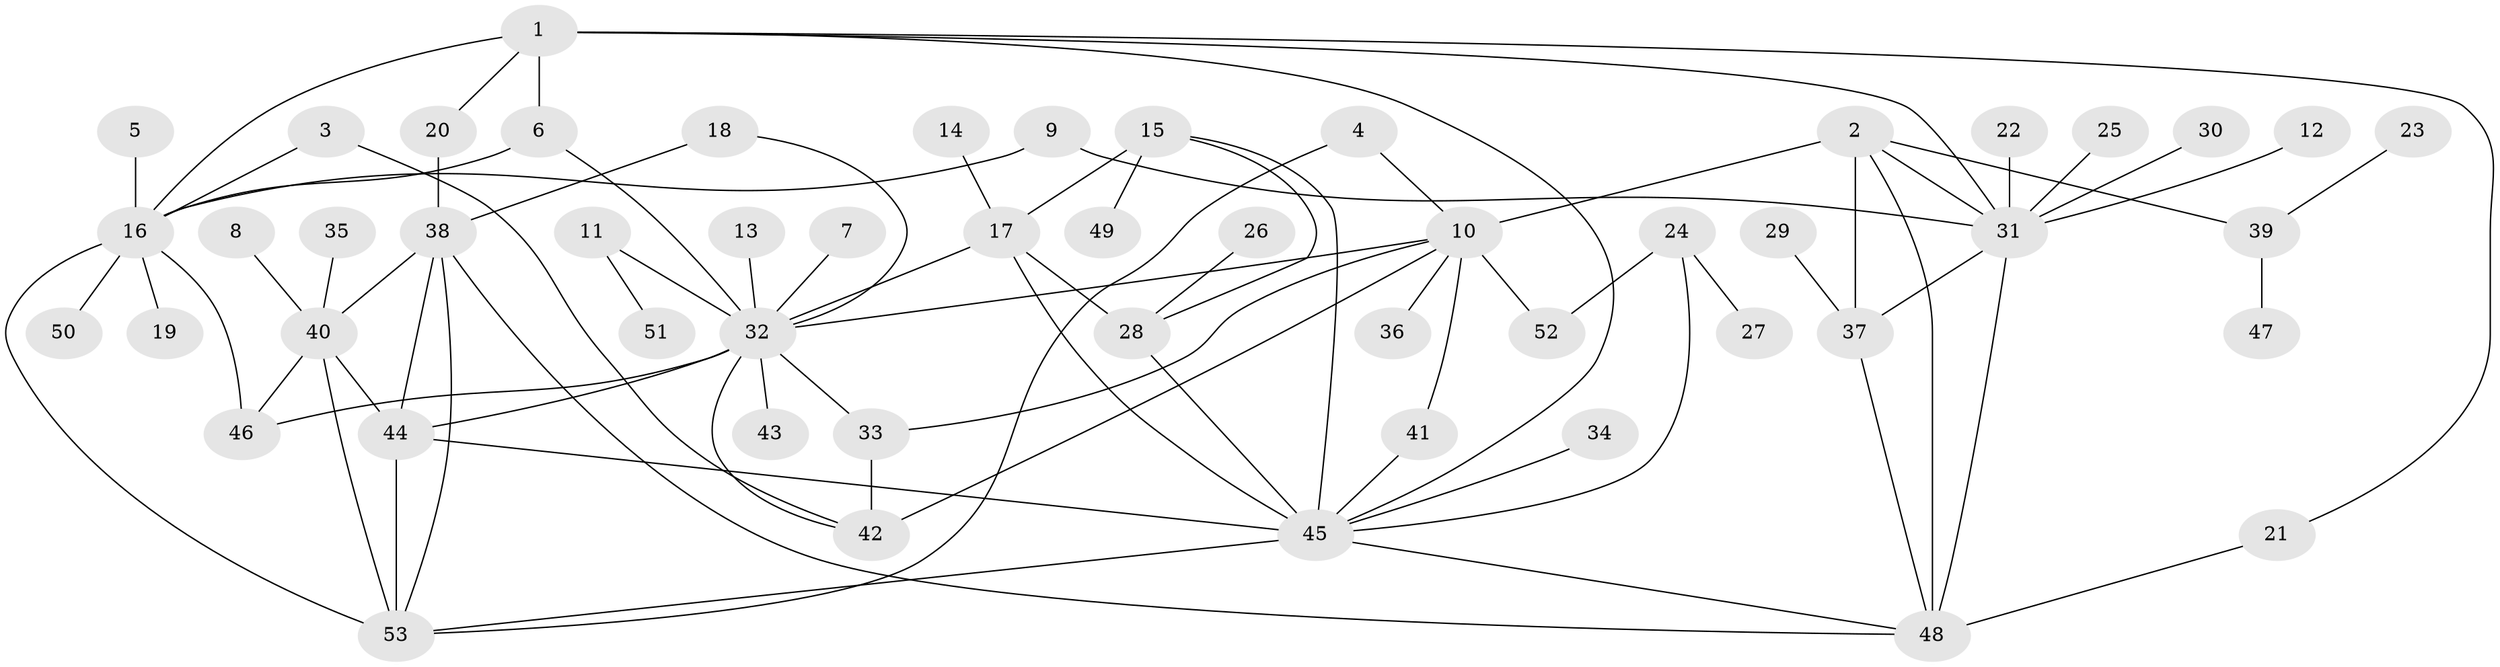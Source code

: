 // original degree distribution, {8: 0.009523809523809525, 9: 0.02857142857142857, 7: 0.0380952380952381, 4: 0.0380952380952381, 6: 0.06666666666666667, 13: 0.01904761904761905, 5: 0.02857142857142857, 12: 0.009523809523809525, 11: 0.009523809523809525, 15: 0.009523809523809525, 2: 0.19047619047619047, 1: 0.5333333333333333, 3: 0.01904761904761905}
// Generated by graph-tools (version 1.1) at 2025/02/03/09/25 03:02:41]
// undirected, 53 vertices, 82 edges
graph export_dot {
graph [start="1"]
  node [color=gray90,style=filled];
  1;
  2;
  3;
  4;
  5;
  6;
  7;
  8;
  9;
  10;
  11;
  12;
  13;
  14;
  15;
  16;
  17;
  18;
  19;
  20;
  21;
  22;
  23;
  24;
  25;
  26;
  27;
  28;
  29;
  30;
  31;
  32;
  33;
  34;
  35;
  36;
  37;
  38;
  39;
  40;
  41;
  42;
  43;
  44;
  45;
  46;
  47;
  48;
  49;
  50;
  51;
  52;
  53;
  1 -- 6 [weight=3.0];
  1 -- 16 [weight=3.0];
  1 -- 20 [weight=1.0];
  1 -- 21 [weight=1.0];
  1 -- 31 [weight=1.0];
  1 -- 45 [weight=1.0];
  2 -- 10 [weight=1.0];
  2 -- 31 [weight=2.0];
  2 -- 37 [weight=2.0];
  2 -- 39 [weight=1.0];
  2 -- 48 [weight=2.0];
  3 -- 16 [weight=1.0];
  3 -- 42 [weight=1.0];
  4 -- 10 [weight=1.0];
  4 -- 53 [weight=1.0];
  5 -- 16 [weight=1.0];
  6 -- 16 [weight=1.0];
  6 -- 32 [weight=1.0];
  7 -- 32 [weight=1.0];
  8 -- 40 [weight=1.0];
  9 -- 16 [weight=1.0];
  9 -- 31 [weight=1.0];
  10 -- 32 [weight=1.0];
  10 -- 33 [weight=1.0];
  10 -- 36 [weight=1.0];
  10 -- 41 [weight=1.0];
  10 -- 42 [weight=2.0];
  10 -- 52 [weight=1.0];
  11 -- 32 [weight=1.0];
  11 -- 51 [weight=1.0];
  12 -- 31 [weight=1.0];
  13 -- 32 [weight=1.0];
  14 -- 17 [weight=1.0];
  15 -- 17 [weight=2.0];
  15 -- 28 [weight=1.0];
  15 -- 45 [weight=1.0];
  15 -- 49 [weight=1.0];
  16 -- 19 [weight=1.0];
  16 -- 46 [weight=1.0];
  16 -- 50 [weight=1.0];
  16 -- 53 [weight=1.0];
  17 -- 28 [weight=2.0];
  17 -- 32 [weight=1.0];
  17 -- 45 [weight=2.0];
  18 -- 32 [weight=1.0];
  18 -- 38 [weight=1.0];
  20 -- 38 [weight=1.0];
  21 -- 48 [weight=1.0];
  22 -- 31 [weight=1.0];
  23 -- 39 [weight=1.0];
  24 -- 27 [weight=1.0];
  24 -- 45 [weight=1.0];
  24 -- 52 [weight=1.0];
  25 -- 31 [weight=1.0];
  26 -- 28 [weight=1.0];
  28 -- 45 [weight=1.0];
  29 -- 37 [weight=1.0];
  30 -- 31 [weight=1.0];
  31 -- 37 [weight=1.0];
  31 -- 48 [weight=1.0];
  32 -- 33 [weight=1.0];
  32 -- 42 [weight=2.0];
  32 -- 43 [weight=1.0];
  32 -- 44 [weight=1.0];
  32 -- 46 [weight=1.0];
  33 -- 42 [weight=2.0];
  34 -- 45 [weight=1.0];
  35 -- 40 [weight=1.0];
  37 -- 48 [weight=1.0];
  38 -- 40 [weight=1.0];
  38 -- 44 [weight=1.0];
  38 -- 48 [weight=1.0];
  38 -- 53 [weight=2.0];
  39 -- 47 [weight=1.0];
  40 -- 44 [weight=1.0];
  40 -- 46 [weight=1.0];
  40 -- 53 [weight=2.0];
  41 -- 45 [weight=1.0];
  44 -- 45 [weight=1.0];
  44 -- 53 [weight=2.0];
  45 -- 48 [weight=1.0];
  45 -- 53 [weight=1.0];
}

